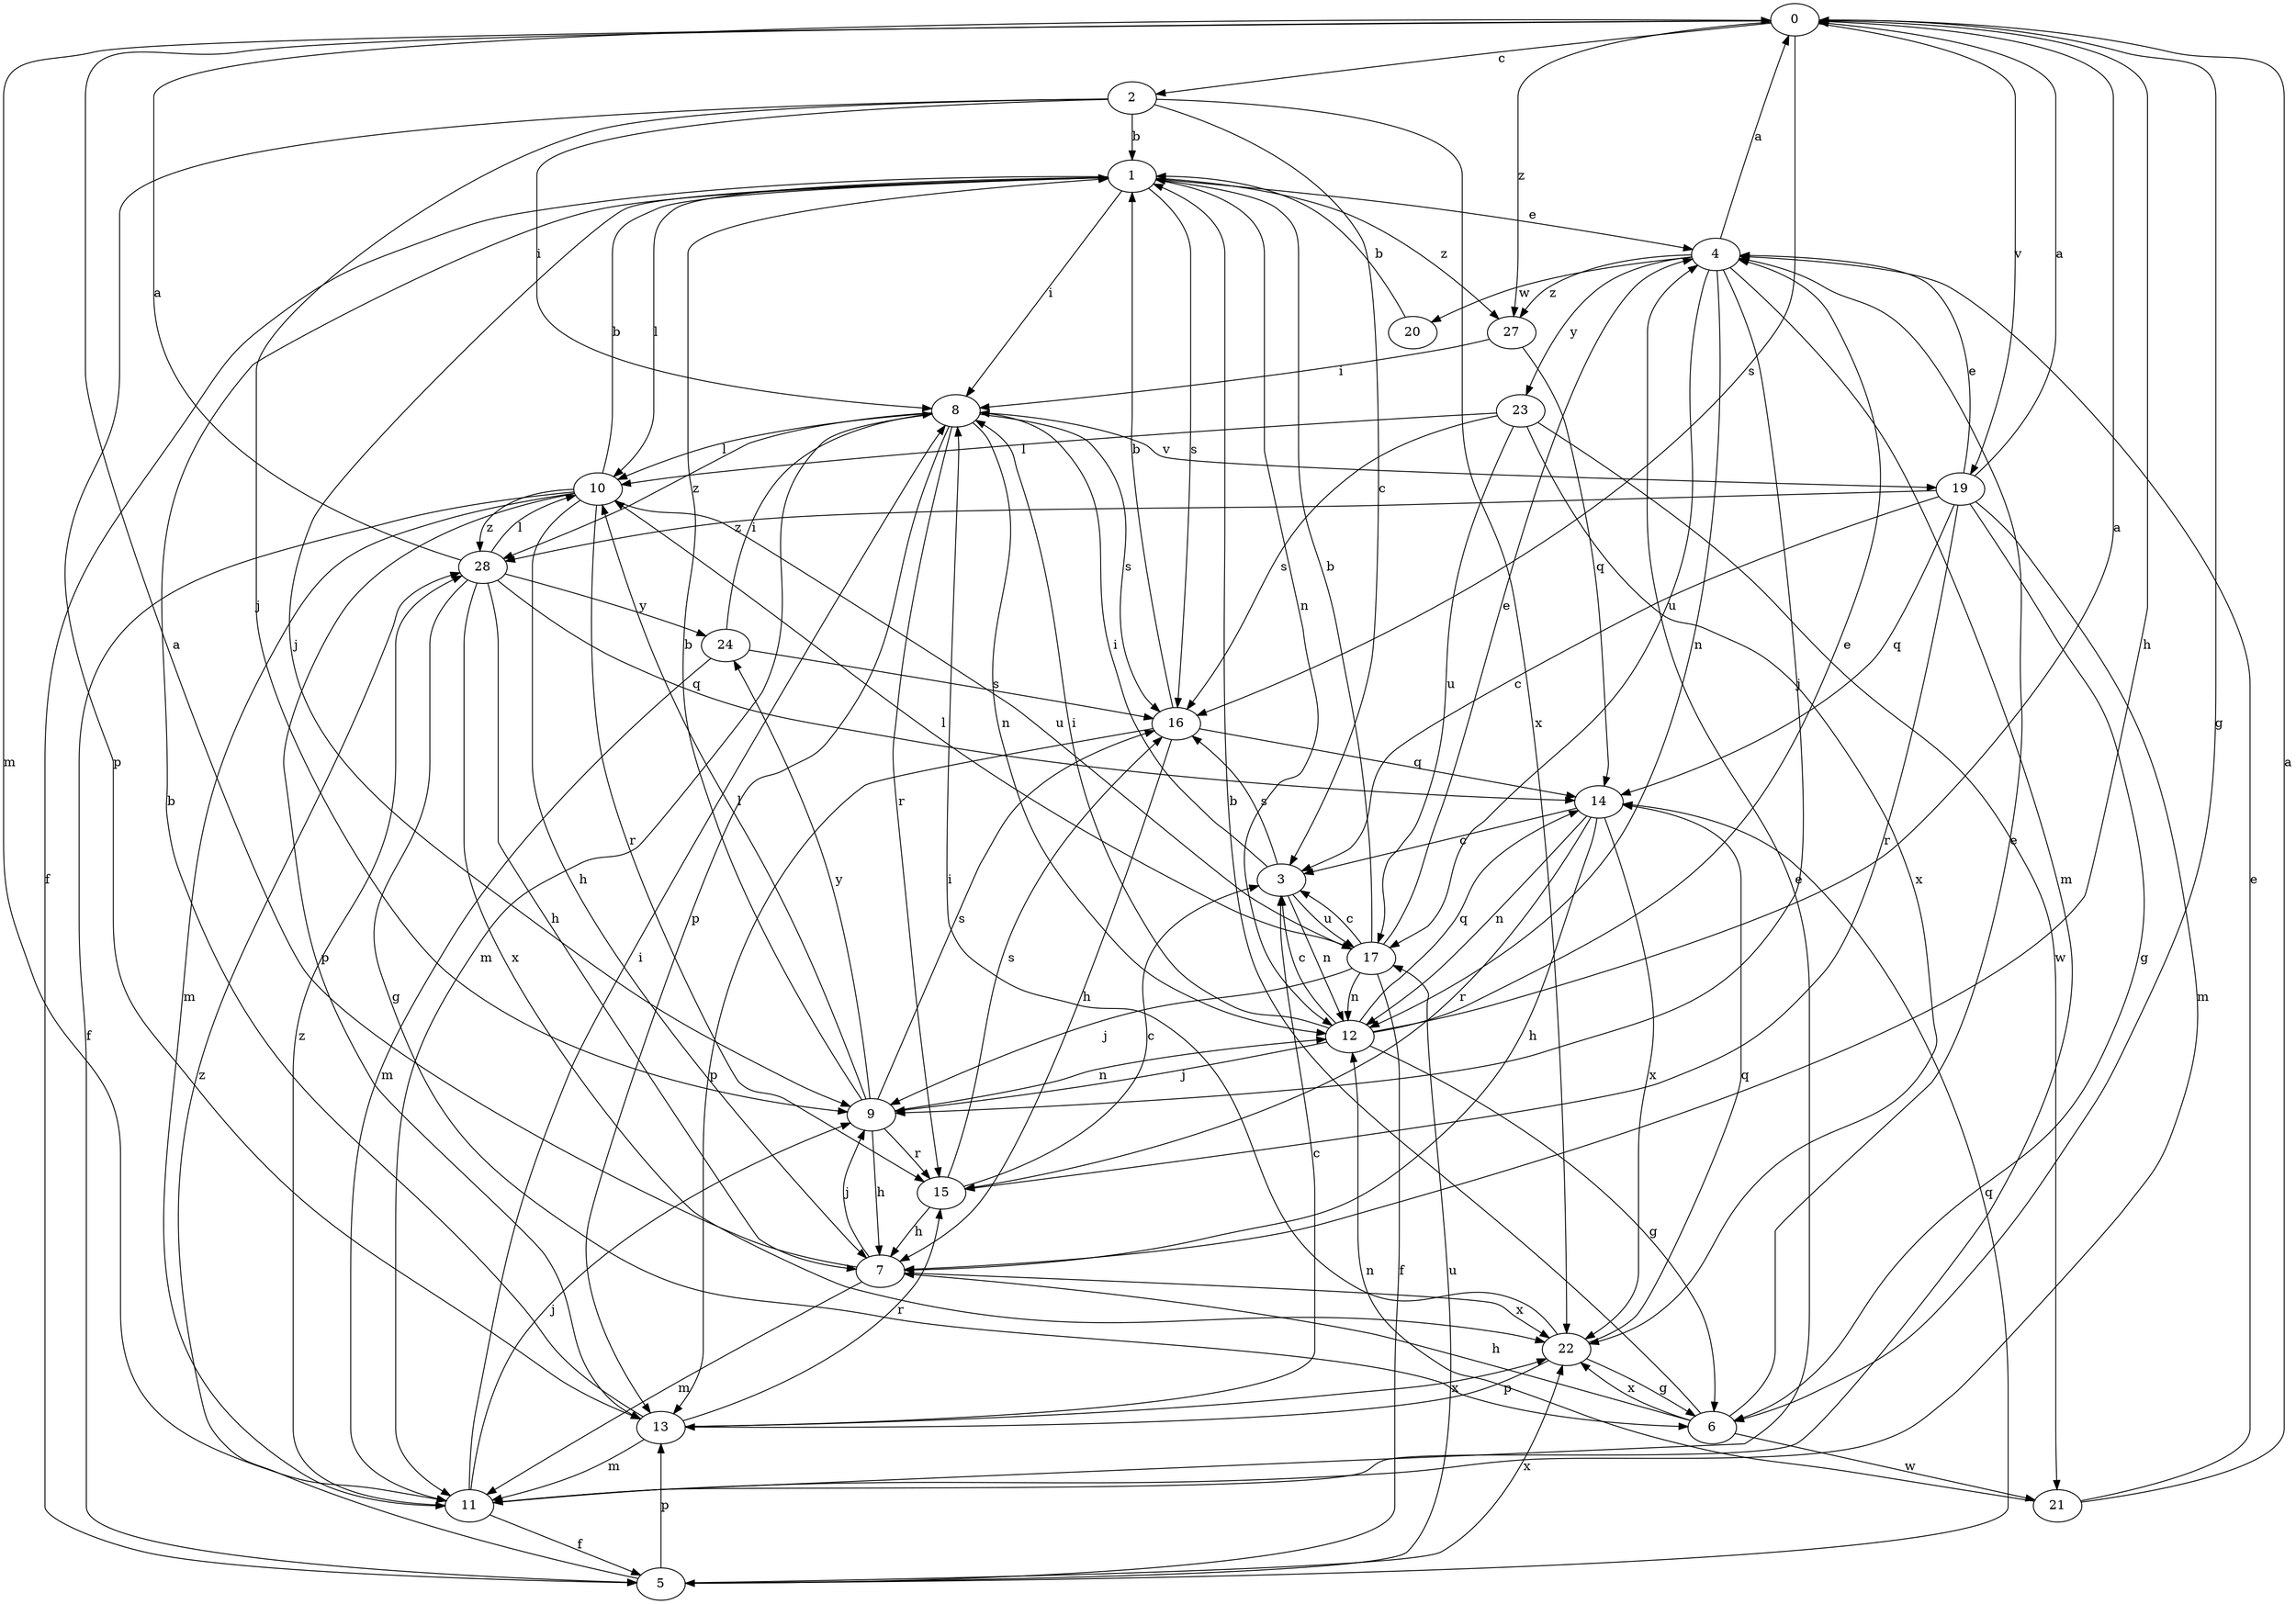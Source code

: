 strict digraph  {
0;
1;
2;
3;
4;
5;
6;
7;
8;
9;
10;
11;
12;
13;
14;
15;
16;
17;
19;
20;
21;
22;
23;
24;
27;
28;
0 -> 2  [label=c];
0 -> 6  [label=g];
0 -> 7  [label=h];
0 -> 11  [label=m];
0 -> 16  [label=s];
0 -> 19  [label=v];
0 -> 27  [label=z];
1 -> 4  [label=e];
1 -> 5  [label=f];
1 -> 8  [label=i];
1 -> 9  [label=j];
1 -> 10  [label=l];
1 -> 12  [label=n];
1 -> 16  [label=s];
1 -> 27  [label=z];
2 -> 1  [label=b];
2 -> 3  [label=c];
2 -> 8  [label=i];
2 -> 9  [label=j];
2 -> 13  [label=p];
2 -> 22  [label=x];
3 -> 8  [label=i];
3 -> 12  [label=n];
3 -> 16  [label=s];
3 -> 17  [label=u];
4 -> 0  [label=a];
4 -> 9  [label=j];
4 -> 11  [label=m];
4 -> 12  [label=n];
4 -> 17  [label=u];
4 -> 20  [label=w];
4 -> 23  [label=y];
4 -> 27  [label=z];
5 -> 13  [label=p];
5 -> 14  [label=q];
5 -> 17  [label=u];
5 -> 22  [label=x];
5 -> 28  [label=z];
6 -> 1  [label=b];
6 -> 4  [label=e];
6 -> 7  [label=h];
6 -> 21  [label=w];
6 -> 22  [label=x];
7 -> 0  [label=a];
7 -> 9  [label=j];
7 -> 11  [label=m];
7 -> 22  [label=x];
8 -> 10  [label=l];
8 -> 11  [label=m];
8 -> 12  [label=n];
8 -> 13  [label=p];
8 -> 15  [label=r];
8 -> 16  [label=s];
8 -> 19  [label=v];
8 -> 28  [label=z];
9 -> 1  [label=b];
9 -> 7  [label=h];
9 -> 10  [label=l];
9 -> 12  [label=n];
9 -> 15  [label=r];
9 -> 16  [label=s];
9 -> 24  [label=y];
10 -> 1  [label=b];
10 -> 5  [label=f];
10 -> 7  [label=h];
10 -> 11  [label=m];
10 -> 13  [label=p];
10 -> 15  [label=r];
10 -> 17  [label=u];
10 -> 28  [label=z];
11 -> 4  [label=e];
11 -> 5  [label=f];
11 -> 8  [label=i];
11 -> 9  [label=j];
11 -> 28  [label=z];
12 -> 0  [label=a];
12 -> 3  [label=c];
12 -> 4  [label=e];
12 -> 6  [label=g];
12 -> 8  [label=i];
12 -> 9  [label=j];
12 -> 14  [label=q];
13 -> 1  [label=b];
13 -> 3  [label=c];
13 -> 11  [label=m];
13 -> 15  [label=r];
13 -> 22  [label=x];
14 -> 3  [label=c];
14 -> 7  [label=h];
14 -> 12  [label=n];
14 -> 15  [label=r];
14 -> 22  [label=x];
15 -> 3  [label=c];
15 -> 7  [label=h];
15 -> 16  [label=s];
16 -> 1  [label=b];
16 -> 7  [label=h];
16 -> 13  [label=p];
16 -> 14  [label=q];
17 -> 1  [label=b];
17 -> 3  [label=c];
17 -> 4  [label=e];
17 -> 5  [label=f];
17 -> 9  [label=j];
17 -> 10  [label=l];
17 -> 12  [label=n];
19 -> 0  [label=a];
19 -> 3  [label=c];
19 -> 4  [label=e];
19 -> 6  [label=g];
19 -> 11  [label=m];
19 -> 14  [label=q];
19 -> 15  [label=r];
19 -> 28  [label=z];
20 -> 1  [label=b];
21 -> 0  [label=a];
21 -> 4  [label=e];
21 -> 12  [label=n];
22 -> 6  [label=g];
22 -> 8  [label=i];
22 -> 13  [label=p];
22 -> 14  [label=q];
23 -> 10  [label=l];
23 -> 16  [label=s];
23 -> 17  [label=u];
23 -> 21  [label=w];
23 -> 22  [label=x];
24 -> 8  [label=i];
24 -> 11  [label=m];
24 -> 16  [label=s];
27 -> 8  [label=i];
27 -> 14  [label=q];
28 -> 0  [label=a];
28 -> 6  [label=g];
28 -> 7  [label=h];
28 -> 10  [label=l];
28 -> 14  [label=q];
28 -> 22  [label=x];
28 -> 24  [label=y];
}
